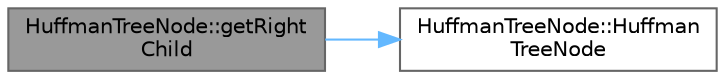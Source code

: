digraph "HuffmanTreeNode::getRightChild"
{
 // LATEX_PDF_SIZE
  bgcolor="transparent";
  edge [fontname=Helvetica,fontsize=10,labelfontname=Helvetica,labelfontsize=10];
  node [fontname=Helvetica,fontsize=10,shape=box,height=0.2,width=0.4];
  rankdir="LR";
  Node1 [id="Node000001",label="HuffmanTreeNode::getRight\lChild",height=0.2,width=0.4,color="gray40", fillcolor="grey60", style="filled", fontcolor="black",tooltip=" "];
  Node1 -> Node2 [id="edge1_Node000001_Node000002",color="steelblue1",style="solid",tooltip=" "];
  Node2 [id="Node000002",label="HuffmanTreeNode::Huffman\lTreeNode",height=0.2,width=0.4,color="grey40", fillcolor="white", style="filled",URL="$class_huffman_tree_node.html#a59baf13ba5eea4b50e52dd7cbc72d885",tooltip=" "];
}
